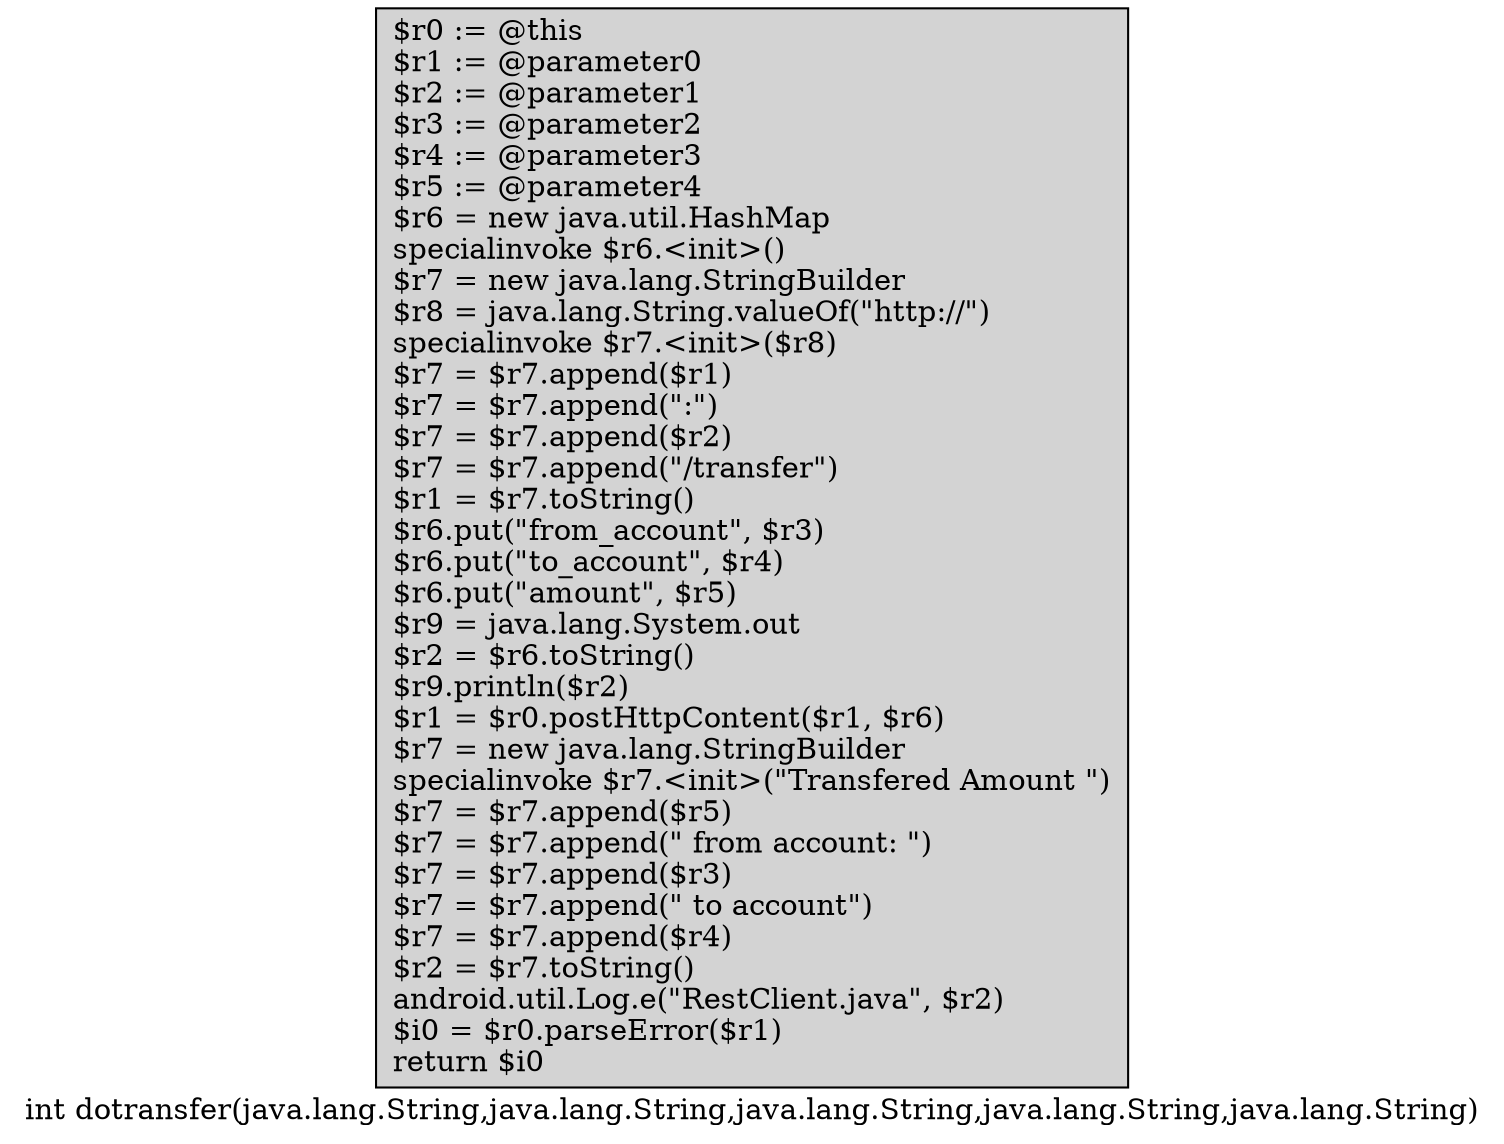 digraph "int dotransfer(java.lang.String,java.lang.String,java.lang.String,java.lang.String,java.lang.String)" {
    label="int dotransfer(java.lang.String,java.lang.String,java.lang.String,java.lang.String,java.lang.String)";
    node [shape=box];
    "0" [style=filled,fillcolor=gray,style=filled,fillcolor=lightgray,label="$r0 := @this\l$r1 := @parameter0\l$r2 := @parameter1\l$r3 := @parameter2\l$r4 := @parameter3\l$r5 := @parameter4\l$r6 = new java.util.HashMap\lspecialinvoke $r6.<init>()\l$r7 = new java.lang.StringBuilder\l$r8 = java.lang.String.valueOf(\"http://\")\lspecialinvoke $r7.<init>($r8)\l$r7 = $r7.append($r1)\l$r7 = $r7.append(\":\")\l$r7 = $r7.append($r2)\l$r7 = $r7.append(\"/transfer\")\l$r1 = $r7.toString()\l$r6.put(\"from_account\", $r3)\l$r6.put(\"to_account\", $r4)\l$r6.put(\"amount\", $r5)\l$r9 = java.lang.System.out\l$r2 = $r6.toString()\l$r9.println($r2)\l$r1 = $r0.postHttpContent($r1, $r6)\l$r7 = new java.lang.StringBuilder\lspecialinvoke $r7.<init>(\"Transfered Amount \")\l$r7 = $r7.append($r5)\l$r7 = $r7.append(\" from account: \")\l$r7 = $r7.append($r3)\l$r7 = $r7.append(\" to account\")\l$r7 = $r7.append($r4)\l$r2 = $r7.toString()\landroid.util.Log.e(\"RestClient.java\", $r2)\l$i0 = $r0.parseError($r1)\lreturn $i0\l",];
}
